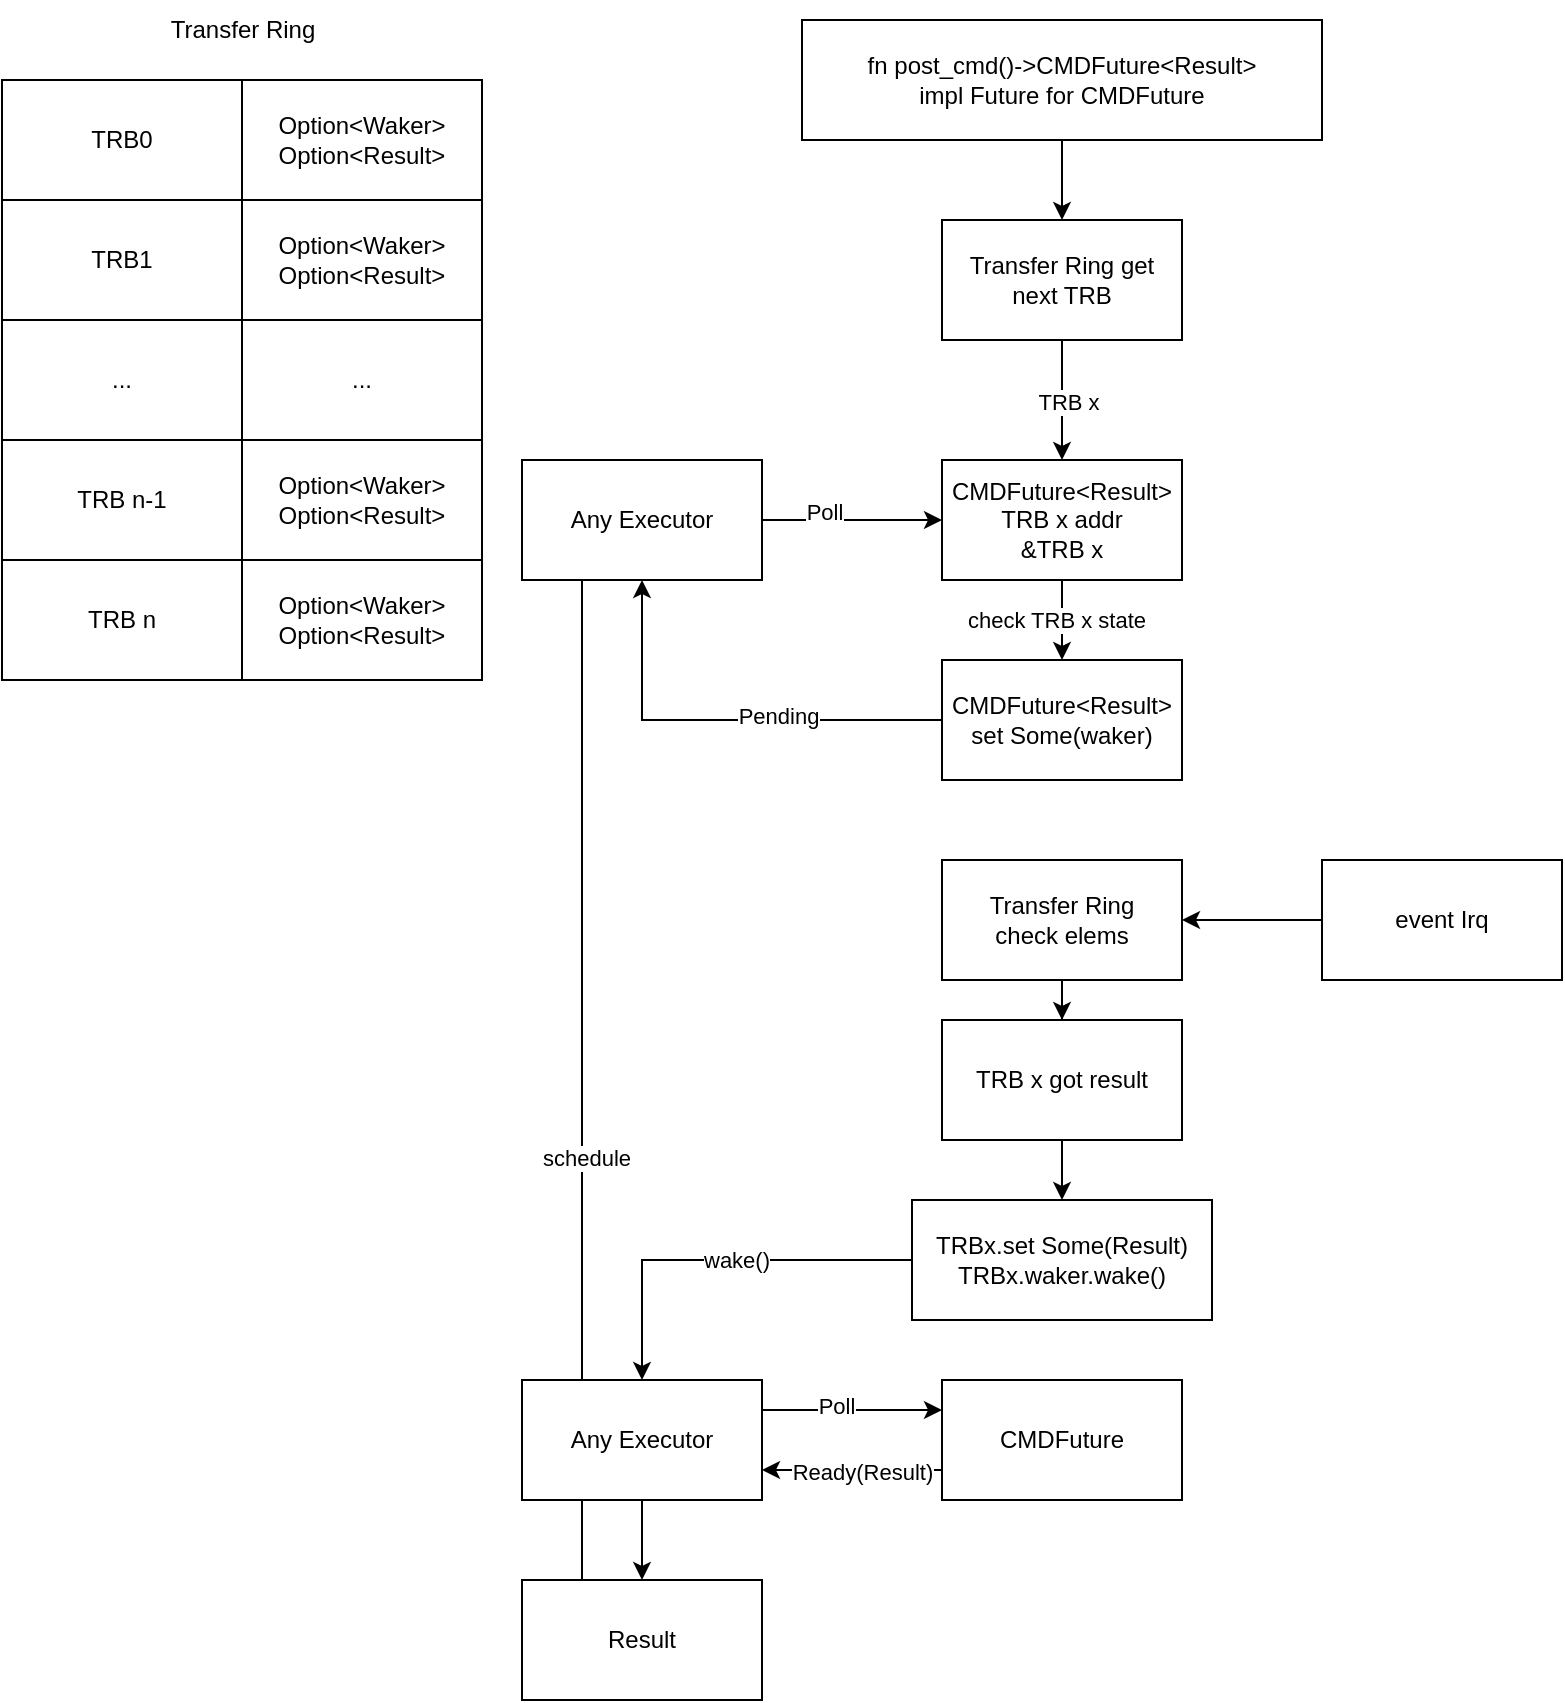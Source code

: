 <mxfile version="26.0.9">
  <diagram name="第 1 页" id="8rxir-PT2n0jWEgKj4-r">
    <mxGraphModel dx="2074" dy="1197" grid="1" gridSize="10" guides="1" tooltips="1" connect="1" arrows="1" fold="1" page="1" pageScale="1" pageWidth="827" pageHeight="1169" math="0" shadow="0">
      <root>
        <mxCell id="0" />
        <mxCell id="1" parent="0" />
        <mxCell id="3GEiMsE2m6VlKR7r5RMp-7" value="TRB0" style="rounded=0;whiteSpace=wrap;html=1;" parent="1" vertex="1">
          <mxGeometry x="20" y="170" width="120" height="60" as="geometry" />
        </mxCell>
        <mxCell id="3GEiMsE2m6VlKR7r5RMp-8" value="TRB1" style="rounded=0;whiteSpace=wrap;html=1;" parent="1" vertex="1">
          <mxGeometry x="20" y="230" width="120" height="60" as="geometry" />
        </mxCell>
        <mxCell id="3GEiMsE2m6VlKR7r5RMp-9" value="Transfer Ring" style="text;html=1;align=center;verticalAlign=middle;resizable=0;points=[];autosize=1;strokeColor=none;fillColor=none;" parent="1" vertex="1">
          <mxGeometry x="90" y="130" width="100" height="30" as="geometry" />
        </mxCell>
        <mxCell id="3GEiMsE2m6VlKR7r5RMp-10" value="..." style="rounded=0;whiteSpace=wrap;html=1;" parent="1" vertex="1">
          <mxGeometry x="20" y="290" width="120" height="60" as="geometry" />
        </mxCell>
        <mxCell id="3GEiMsE2m6VlKR7r5RMp-11" value="TRB n-1" style="rounded=0;whiteSpace=wrap;html=1;" parent="1" vertex="1">
          <mxGeometry x="20" y="350" width="120" height="60" as="geometry" />
        </mxCell>
        <mxCell id="3GEiMsE2m6VlKR7r5RMp-12" value="TRB n" style="rounded=0;whiteSpace=wrap;html=1;" parent="1" vertex="1">
          <mxGeometry x="20" y="410" width="120" height="60" as="geometry" />
        </mxCell>
        <mxCell id="3GEiMsE2m6VlKR7r5RMp-13" value="Option&amp;lt;Waker&amp;gt;&lt;div&gt;Option&amp;lt;Result&amp;gt;&lt;/div&gt;" style="rounded=0;whiteSpace=wrap;html=1;" parent="1" vertex="1">
          <mxGeometry x="140" y="170" width="120" height="60" as="geometry" />
        </mxCell>
        <mxCell id="3GEiMsE2m6VlKR7r5RMp-14" value="Option&amp;lt;Waker&amp;gt;&lt;div&gt;Option&amp;lt;Result&amp;gt;&lt;br&gt;&lt;/div&gt;" style="rounded=0;whiteSpace=wrap;html=1;" parent="1" vertex="1">
          <mxGeometry x="140" y="230" width="120" height="60" as="geometry" />
        </mxCell>
        <mxCell id="3GEiMsE2m6VlKR7r5RMp-15" value="..." style="rounded=0;whiteSpace=wrap;html=1;" parent="1" vertex="1">
          <mxGeometry x="140" y="290" width="120" height="60" as="geometry" />
        </mxCell>
        <mxCell id="3GEiMsE2m6VlKR7r5RMp-16" value="Option&amp;lt;Waker&amp;gt;&lt;div&gt;Option&amp;lt;Result&amp;gt;&lt;br&gt;&lt;/div&gt;" style="rounded=0;whiteSpace=wrap;html=1;" parent="1" vertex="1">
          <mxGeometry x="140" y="350" width="120" height="60" as="geometry" />
        </mxCell>
        <mxCell id="3GEiMsE2m6VlKR7r5RMp-17" value="Option&amp;lt;Waker&amp;gt;&lt;div&gt;Option&amp;lt;Result&amp;gt;&lt;br&gt;&lt;/div&gt;" style="rounded=0;whiteSpace=wrap;html=1;" parent="1" vertex="1">
          <mxGeometry x="140" y="410" width="120" height="60" as="geometry" />
        </mxCell>
        <mxCell id="3GEiMsE2m6VlKR7r5RMp-34" style="edgeStyle=orthogonalEdgeStyle;rounded=0;orthogonalLoop=1;jettySize=auto;html=1;exitX=0.5;exitY=1;exitDx=0;exitDy=0;" parent="1" source="3GEiMsE2m6VlKR7r5RMp-31" target="3GEiMsE2m6VlKR7r5RMp-33" edge="1">
          <mxGeometry relative="1" as="geometry" />
        </mxCell>
        <mxCell id="3GEiMsE2m6VlKR7r5RMp-31" value="&lt;span style=&quot;text-wrap: nowrap;&quot;&gt;fn post_cmd()-&amp;gt;CMDFuture&amp;lt;Result&amp;gt;&lt;/span&gt;&lt;div&gt;&lt;span style=&quot;text-wrap: nowrap;&quot;&gt;impl Future for CMDFuture&lt;/span&gt;&lt;/div&gt;" style="whiteSpace=wrap;html=1;" parent="1" vertex="1">
          <mxGeometry x="420" y="140" width="260" height="60" as="geometry" />
        </mxCell>
        <mxCell id="3GEiMsE2m6VlKR7r5RMp-38" style="edgeStyle=orthogonalEdgeStyle;rounded=0;orthogonalLoop=1;jettySize=auto;html=1;exitX=0.5;exitY=1;exitDx=0;exitDy=0;" parent="1" source="3GEiMsE2m6VlKR7r5RMp-33" target="3GEiMsE2m6VlKR7r5RMp-36" edge="1">
          <mxGeometry relative="1" as="geometry" />
        </mxCell>
        <mxCell id="3GEiMsE2m6VlKR7r5RMp-39" value="TRB x" style="edgeLabel;html=1;align=center;verticalAlign=middle;resizable=0;points=[];" parent="3GEiMsE2m6VlKR7r5RMp-38" vertex="1" connectable="0">
          <mxGeometry x="0.029" y="3" relative="1" as="geometry">
            <mxPoint as="offset" />
          </mxGeometry>
        </mxCell>
        <mxCell id="3GEiMsE2m6VlKR7r5RMp-33" value="Transfer Ring get next TRB" style="whiteSpace=wrap;html=1;" parent="1" vertex="1">
          <mxGeometry x="490" y="240" width="120" height="60" as="geometry" />
        </mxCell>
        <mxCell id="3GEiMsE2m6VlKR7r5RMp-45" style="edgeStyle=orthogonalEdgeStyle;rounded=0;orthogonalLoop=1;jettySize=auto;html=1;exitX=0.5;exitY=1;exitDx=0;exitDy=0;entryX=0.5;entryY=0;entryDx=0;entryDy=0;" parent="1" source="3GEiMsE2m6VlKR7r5RMp-36" target="3GEiMsE2m6VlKR7r5RMp-44" edge="1">
          <mxGeometry relative="1" as="geometry" />
        </mxCell>
        <mxCell id="3GEiMsE2m6VlKR7r5RMp-46" value="check TRB x state" style="edgeLabel;html=1;align=center;verticalAlign=middle;resizable=0;points=[];" parent="3GEiMsE2m6VlKR7r5RMp-45" vertex="1" connectable="0">
          <mxGeometry y="-3" relative="1" as="geometry">
            <mxPoint as="offset" />
          </mxGeometry>
        </mxCell>
        <mxCell id="3GEiMsE2m6VlKR7r5RMp-36" value="CMDFuture&amp;lt;Result&amp;gt;&lt;div&gt;TRB x addr&lt;/div&gt;&lt;div&gt;&amp;amp;TRB x&lt;/div&gt;" style="whiteSpace=wrap;html=1;" parent="1" vertex="1">
          <mxGeometry x="490" y="360" width="120" height="60" as="geometry" />
        </mxCell>
        <mxCell id="3GEiMsE2m6VlKR7r5RMp-41" style="edgeStyle=orthogonalEdgeStyle;rounded=0;orthogonalLoop=1;jettySize=auto;html=1;entryX=0;entryY=0.5;entryDx=0;entryDy=0;" parent="1" source="3GEiMsE2m6VlKR7r5RMp-40" target="3GEiMsE2m6VlKR7r5RMp-36" edge="1">
          <mxGeometry relative="1" as="geometry" />
        </mxCell>
        <mxCell id="3GEiMsE2m6VlKR7r5RMp-42" value="Poll" style="edgeLabel;html=1;align=center;verticalAlign=middle;resizable=0;points=[];" parent="3GEiMsE2m6VlKR7r5RMp-41" vertex="1" connectable="0">
          <mxGeometry x="-0.319" y="4" relative="1" as="geometry">
            <mxPoint as="offset" />
          </mxGeometry>
        </mxCell>
        <mxCell id="3GEiMsE2m6VlKR7r5RMp-67" style="edgeStyle=orthogonalEdgeStyle;rounded=0;orthogonalLoop=1;jettySize=auto;html=1;exitX=0.25;exitY=1;exitDx=0;exitDy=0;entryX=0.25;entryY=0;entryDx=0;entryDy=0;" parent="1" source="3GEiMsE2m6VlKR7r5RMp-40" target="3GEiMsE2m6VlKR7r5RMp-60" edge="1">
          <mxGeometry relative="1" as="geometry">
            <Array as="points">
              <mxPoint x="310" y="940" />
            </Array>
          </mxGeometry>
        </mxCell>
        <mxCell id="3GEiMsE2m6VlKR7r5RMp-68" value="schedule" style="edgeLabel;html=1;align=center;verticalAlign=middle;resizable=0;points=[];" parent="3GEiMsE2m6VlKR7r5RMp-67" vertex="1" connectable="0">
          <mxGeometry x="-0.098" y="2" relative="1" as="geometry">
            <mxPoint as="offset" />
          </mxGeometry>
        </mxCell>
        <mxCell id="3GEiMsE2m6VlKR7r5RMp-40" value="Any Executor" style="whiteSpace=wrap;html=1;" parent="1" vertex="1">
          <mxGeometry x="280" y="360" width="120" height="60" as="geometry" />
        </mxCell>
        <mxCell id="3GEiMsE2m6VlKR7r5RMp-47" style="edgeStyle=orthogonalEdgeStyle;rounded=0;orthogonalLoop=1;jettySize=auto;html=1;exitX=0;exitY=0.5;exitDx=0;exitDy=0;entryX=0.5;entryY=1;entryDx=0;entryDy=0;" parent="1" source="3GEiMsE2m6VlKR7r5RMp-44" target="3GEiMsE2m6VlKR7r5RMp-40" edge="1">
          <mxGeometry relative="1" as="geometry" />
        </mxCell>
        <mxCell id="3GEiMsE2m6VlKR7r5RMp-48" value="Pending" style="edgeLabel;html=1;align=center;verticalAlign=middle;resizable=0;points=[];" parent="3GEiMsE2m6VlKR7r5RMp-47" vertex="1" connectable="0">
          <mxGeometry x="-0.252" y="-2" relative="1" as="geometry">
            <mxPoint as="offset" />
          </mxGeometry>
        </mxCell>
        <mxCell id="3GEiMsE2m6VlKR7r5RMp-44" value="&lt;div&gt;CMDFuture&amp;lt;Result&amp;gt;&lt;br&gt;&lt;/div&gt;set Some(waker)" style="whiteSpace=wrap;html=1;" parent="1" vertex="1">
          <mxGeometry x="490" y="460" width="120" height="60" as="geometry" />
        </mxCell>
        <mxCell id="3GEiMsE2m6VlKR7r5RMp-52" style="edgeStyle=orthogonalEdgeStyle;rounded=0;orthogonalLoop=1;jettySize=auto;html=1;exitX=0;exitY=0.5;exitDx=0;exitDy=0;entryX=1;entryY=0.5;entryDx=0;entryDy=0;" parent="1" source="3GEiMsE2m6VlKR7r5RMp-49" target="3GEiMsE2m6VlKR7r5RMp-51" edge="1">
          <mxGeometry relative="1" as="geometry" />
        </mxCell>
        <mxCell id="3GEiMsE2m6VlKR7r5RMp-49" value="event Irq" style="whiteSpace=wrap;html=1;" parent="1" vertex="1">
          <mxGeometry x="680" y="560" width="120" height="60" as="geometry" />
        </mxCell>
        <mxCell id="3GEiMsE2m6VlKR7r5RMp-54" style="edgeStyle=orthogonalEdgeStyle;rounded=0;orthogonalLoop=1;jettySize=auto;html=1;exitX=0.5;exitY=1;exitDx=0;exitDy=0;" parent="1" source="3GEiMsE2m6VlKR7r5RMp-51" target="3GEiMsE2m6VlKR7r5RMp-53" edge="1">
          <mxGeometry relative="1" as="geometry" />
        </mxCell>
        <mxCell id="3GEiMsE2m6VlKR7r5RMp-51" value="&lt;span style=&quot;text-wrap: nowrap;&quot;&gt;Transfer Ring&lt;/span&gt;&lt;div&gt;&lt;span style=&quot;text-wrap: nowrap;&quot;&gt;check elems&lt;/span&gt;&lt;/div&gt;" style="whiteSpace=wrap;html=1;" parent="1" vertex="1">
          <mxGeometry x="490" y="560" width="120" height="60" as="geometry" />
        </mxCell>
        <mxCell id="3GEiMsE2m6VlKR7r5RMp-56" style="edgeStyle=orthogonalEdgeStyle;rounded=0;orthogonalLoop=1;jettySize=auto;html=1;exitX=0.5;exitY=1;exitDx=0;exitDy=0;entryX=0.5;entryY=0;entryDx=0;entryDy=0;" parent="1" source="3GEiMsE2m6VlKR7r5RMp-53" target="3GEiMsE2m6VlKR7r5RMp-58" edge="1">
          <mxGeometry relative="1" as="geometry">
            <mxPoint x="550" y="750" as="targetPoint" />
          </mxGeometry>
        </mxCell>
        <mxCell id="3GEiMsE2m6VlKR7r5RMp-53" value="TRB x got result" style="whiteSpace=wrap;html=1;" parent="1" vertex="1">
          <mxGeometry x="490" y="640" width="120" height="60" as="geometry" />
        </mxCell>
        <mxCell id="3GEiMsE2m6VlKR7r5RMp-75" style="edgeStyle=orthogonalEdgeStyle;rounded=0;orthogonalLoop=1;jettySize=auto;html=1;exitX=0;exitY=0.5;exitDx=0;exitDy=0;entryX=0.5;entryY=0;entryDx=0;entryDy=0;" parent="1" source="3GEiMsE2m6VlKR7r5RMp-58" target="3GEiMsE2m6VlKR7r5RMp-60" edge="1">
          <mxGeometry relative="1" as="geometry" />
        </mxCell>
        <mxCell id="3GEiMsE2m6VlKR7r5RMp-76" value="wake()" style="edgeLabel;html=1;align=center;verticalAlign=middle;resizable=0;points=[];" parent="3GEiMsE2m6VlKR7r5RMp-75" vertex="1" connectable="0">
          <mxGeometry x="-0.093" relative="1" as="geometry">
            <mxPoint as="offset" />
          </mxGeometry>
        </mxCell>
        <mxCell id="3GEiMsE2m6VlKR7r5RMp-58" value="TRBx.set Some(Result)&lt;div&gt;TRBx.waker.wake()&lt;/div&gt;" style="whiteSpace=wrap;html=1;" parent="1" vertex="1">
          <mxGeometry x="475" y="730" width="150" height="60" as="geometry" />
        </mxCell>
        <mxCell id="3GEiMsE2m6VlKR7r5RMp-66" style="edgeStyle=orthogonalEdgeStyle;rounded=0;orthogonalLoop=1;jettySize=auto;html=1;exitX=0.5;exitY=1;exitDx=0;exitDy=0;" parent="1" source="3GEiMsE2m6VlKR7r5RMp-60" target="3GEiMsE2m6VlKR7r5RMp-63" edge="1">
          <mxGeometry relative="1" as="geometry" />
        </mxCell>
        <mxCell id="3GEiMsE2m6VlKR7r5RMp-70" style="edgeStyle=orthogonalEdgeStyle;rounded=0;orthogonalLoop=1;jettySize=auto;html=1;exitX=1;exitY=0.25;exitDx=0;exitDy=0;entryX=0;entryY=0.25;entryDx=0;entryDy=0;" parent="1" source="3GEiMsE2m6VlKR7r5RMp-60" target="3GEiMsE2m6VlKR7r5RMp-69" edge="1">
          <mxGeometry relative="1" as="geometry" />
        </mxCell>
        <mxCell id="3GEiMsE2m6VlKR7r5RMp-72" value="Poll" style="edgeLabel;html=1;align=center;verticalAlign=middle;resizable=0;points=[];" parent="3GEiMsE2m6VlKR7r5RMp-70" vertex="1" connectable="0">
          <mxGeometry x="-0.193" y="2" relative="1" as="geometry">
            <mxPoint as="offset" />
          </mxGeometry>
        </mxCell>
        <mxCell id="3GEiMsE2m6VlKR7r5RMp-60" value="Any Executor" style="whiteSpace=wrap;html=1;" parent="1" vertex="1">
          <mxGeometry x="280" y="820" width="120" height="60" as="geometry" />
        </mxCell>
        <mxCell id="3GEiMsE2m6VlKR7r5RMp-63" value="Result" style="whiteSpace=wrap;html=1;" parent="1" vertex="1">
          <mxGeometry x="280" y="920" width="120" height="60" as="geometry" />
        </mxCell>
        <mxCell id="3GEiMsE2m6VlKR7r5RMp-71" style="edgeStyle=orthogonalEdgeStyle;rounded=0;orthogonalLoop=1;jettySize=auto;html=1;exitX=0;exitY=0.75;exitDx=0;exitDy=0;" parent="1" edge="1">
          <mxGeometry relative="1" as="geometry">
            <mxPoint x="490" y="865" as="sourcePoint" />
            <mxPoint x="400" y="865" as="targetPoint" />
          </mxGeometry>
        </mxCell>
        <mxCell id="3GEiMsE2m6VlKR7r5RMp-73" value="Ready(Result)" style="edgeLabel;html=1;align=center;verticalAlign=middle;resizable=0;points=[];" parent="3GEiMsE2m6VlKR7r5RMp-71" vertex="1" connectable="0">
          <mxGeometry x="0.153" y="1" relative="1" as="geometry">
            <mxPoint x="12" as="offset" />
          </mxGeometry>
        </mxCell>
        <mxCell id="3GEiMsE2m6VlKR7r5RMp-69" value="CMDFuture" style="whiteSpace=wrap;html=1;" parent="1" vertex="1">
          <mxGeometry x="490" y="820" width="120" height="60" as="geometry" />
        </mxCell>
      </root>
    </mxGraphModel>
  </diagram>
</mxfile>
